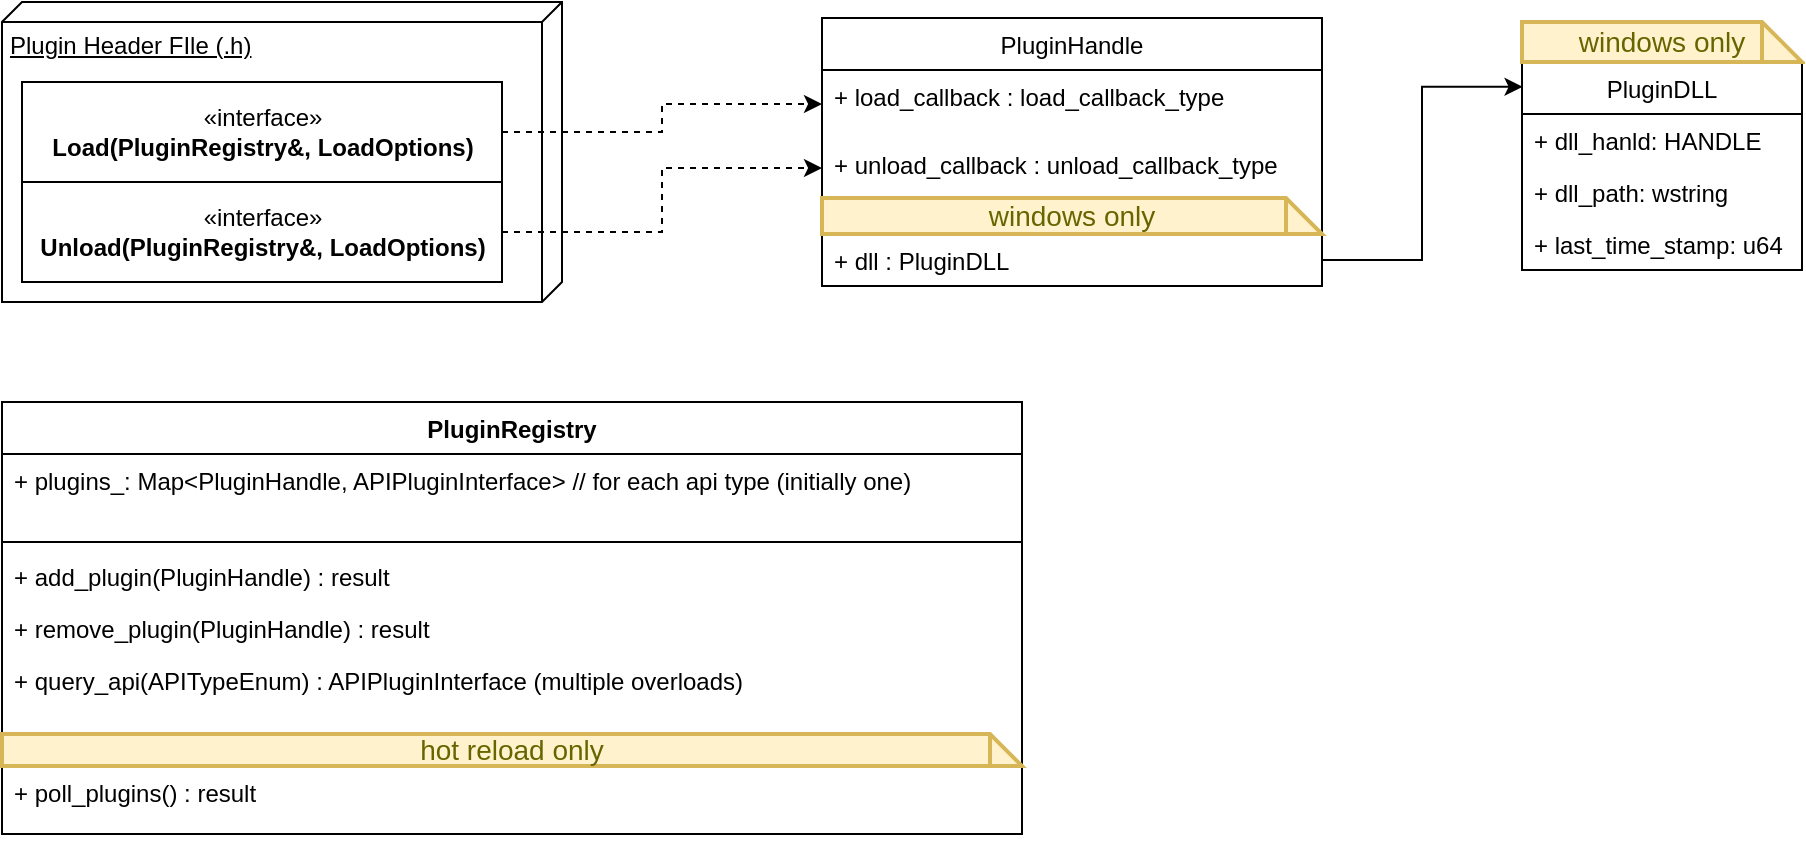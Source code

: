 <mxfile version="13.9.2" type="github">
  <diagram name="Page-1" id="5f0bae14-7c28-e335-631c-24af17079c00">
    <mxGraphModel dx="1422" dy="763" grid="1" gridSize="10" guides="1" tooltips="1" connect="1" arrows="1" fold="1" page="1" pageScale="1" pageWidth="1100" pageHeight="850" background="#ffffff" math="0" shadow="0">
      <root>
        <mxCell id="0" />
        <mxCell id="1" parent="0" />
        <mxCell id="mCeQU3a0SMr_kupnbloG-1" value="&lt;div&gt;Plugin Header FIle (.h)&lt;br&gt;&lt;/div&gt;&lt;div&gt;&lt;br&gt;&lt;/div&gt;" style="verticalAlign=top;align=left;spacingTop=8;spacingLeft=2;spacingRight=12;shape=cube;size=10;direction=south;fontStyle=4;html=1;" vertex="1" parent="1">
          <mxGeometry x="100" y="70" width="280" height="150" as="geometry" />
        </mxCell>
        <mxCell id="mCeQU3a0SMr_kupnbloG-49" style="edgeStyle=orthogonalEdgeStyle;rounded=0;orthogonalLoop=1;jettySize=auto;html=1;dashed=1;" edge="1" parent="1" source="mCeQU3a0SMr_kupnbloG-2" target="mCeQU3a0SMr_kupnbloG-43">
          <mxGeometry relative="1" as="geometry" />
        </mxCell>
        <mxCell id="mCeQU3a0SMr_kupnbloG-2" value="«interface»&lt;br&gt;&lt;div&gt;&lt;b&gt;Load(PluginRegistry&amp;amp;, LoadOptions)&lt;/b&gt;&lt;/div&gt;" style="html=1;" vertex="1" parent="1">
          <mxGeometry x="110" y="110" width="240" height="50" as="geometry" />
        </mxCell>
        <mxCell id="mCeQU3a0SMr_kupnbloG-50" style="edgeStyle=orthogonalEdgeStyle;rounded=0;orthogonalLoop=1;jettySize=auto;html=1;exitX=1;exitY=0.5;exitDx=0;exitDy=0;entryX=0;entryY=0.5;entryDx=0;entryDy=0;dashed=1;" edge="1" parent="1" source="mCeQU3a0SMr_kupnbloG-3" target="mCeQU3a0SMr_kupnbloG-44">
          <mxGeometry relative="1" as="geometry" />
        </mxCell>
        <mxCell id="mCeQU3a0SMr_kupnbloG-3" value="«interface»&lt;br&gt;&lt;div&gt;&lt;b&gt;Unload(&lt;/b&gt;&lt;b&gt;PluginRegistry&amp;amp;, LoadOptions)&lt;/b&gt;&lt;/div&gt;" style="html=1;" vertex="1" parent="1">
          <mxGeometry x="110" y="160" width="240" height="50" as="geometry" />
        </mxCell>
        <mxCell id="mCeQU3a0SMr_kupnbloG-6" value="PluginRegistry&#xa;" style="swimlane;fontStyle=1;align=center;verticalAlign=top;childLayout=stackLayout;horizontal=1;startSize=26;horizontalStack=0;resizeParent=1;resizeParentMax=0;resizeLast=0;collapsible=1;marginBottom=0;strokeColor=#000000;fillColor=#ffffff;" vertex="1" parent="1">
          <mxGeometry x="100" y="270" width="510" height="216" as="geometry" />
        </mxCell>
        <mxCell id="mCeQU3a0SMr_kupnbloG-7" value="+ plugins_: Map&lt;PluginHandle, APIPluginInterface&gt; // for each api type (initially one)" style="text;strokeColor=none;fillColor=none;align=left;verticalAlign=top;spacingLeft=4;spacingRight=4;overflow=hidden;rotatable=0;points=[[0,0.5],[1,0.5]];portConstraint=eastwest;" vertex="1" parent="mCeQU3a0SMr_kupnbloG-6">
          <mxGeometry y="26" width="510" height="34" as="geometry" />
        </mxCell>
        <mxCell id="mCeQU3a0SMr_kupnbloG-56" value="&#xa;" style="text;strokeColor=none;fillColor=none;align=left;verticalAlign=top;spacingLeft=4;spacingRight=4;overflow=hidden;rotatable=0;points=[[0,0.5],[1,0.5]];portConstraint=eastwest;" vertex="1" parent="mCeQU3a0SMr_kupnbloG-6">
          <mxGeometry y="60" width="510" height="6" as="geometry" />
        </mxCell>
        <mxCell id="mCeQU3a0SMr_kupnbloG-8" value="" style="line;strokeWidth=1;fillColor=none;align=left;verticalAlign=middle;spacingTop=-1;spacingLeft=3;spacingRight=3;rotatable=0;labelPosition=right;points=[];portConstraint=eastwest;" vertex="1" parent="mCeQU3a0SMr_kupnbloG-6">
          <mxGeometry y="66" width="510" height="8" as="geometry" />
        </mxCell>
        <mxCell id="mCeQU3a0SMr_kupnbloG-37" value="+ add_plugin(PluginHandle) : result" style="text;strokeColor=none;fillColor=none;align=left;verticalAlign=top;spacingLeft=4;spacingRight=4;overflow=hidden;rotatable=0;points=[[0,0.5],[1,0.5]];portConstraint=eastwest;" vertex="1" parent="mCeQU3a0SMr_kupnbloG-6">
          <mxGeometry y="74" width="510" height="26" as="geometry" />
        </mxCell>
        <mxCell id="mCeQU3a0SMr_kupnbloG-38" value="+ remove_plugin(PluginHandle) : result" style="text;strokeColor=none;fillColor=none;align=left;verticalAlign=top;spacingLeft=4;spacingRight=4;overflow=hidden;rotatable=0;points=[[0,0.5],[1,0.5]];portConstraint=eastwest;" vertex="1" parent="mCeQU3a0SMr_kupnbloG-6">
          <mxGeometry y="100" width="510" height="26" as="geometry" />
        </mxCell>
        <mxCell id="mCeQU3a0SMr_kupnbloG-57" value="+ query_api(APITypeEnum) : APIPluginInterface (multiple overloads)" style="text;strokeColor=none;fillColor=none;align=left;verticalAlign=top;spacingLeft=4;spacingRight=4;overflow=hidden;rotatable=0;points=[[0,0.5],[1,0.5]];portConstraint=eastwest;" vertex="1" parent="mCeQU3a0SMr_kupnbloG-6">
          <mxGeometry y="126" width="510" height="26" as="geometry" />
        </mxCell>
        <mxCell id="mCeQU3a0SMr_kupnbloG-9" value="&#xa;&#xa;" style="text;strokeColor=none;fillColor=none;align=left;verticalAlign=top;spacingLeft=4;spacingRight=4;overflow=hidden;rotatable=0;points=[[0,0.5],[1,0.5]];portConstraint=eastwest;" vertex="1" parent="mCeQU3a0SMr_kupnbloG-6">
          <mxGeometry y="152" width="510" height="14" as="geometry" />
        </mxCell>
        <mxCell id="mCeQU3a0SMr_kupnbloG-20" value="hot reload only" style="shape=note;strokeWidth=2;fontSize=14;size=20;whiteSpace=wrap;html=1;fillColor=#fff2cc;strokeColor=#d6b656;fontColor=#666600;" vertex="1" parent="mCeQU3a0SMr_kupnbloG-6">
          <mxGeometry y="166" width="510" height="16" as="geometry" />
        </mxCell>
        <mxCell id="mCeQU3a0SMr_kupnbloG-21" value="+ poll_plugins() : result&#xa;" style="text;strokeColor=none;fillColor=none;align=left;verticalAlign=top;spacingLeft=4;spacingRight=4;overflow=hidden;rotatable=0;points=[[0,0.5],[1,0.5]];portConstraint=eastwest;" vertex="1" parent="mCeQU3a0SMr_kupnbloG-6">
          <mxGeometry y="182" width="510" height="34" as="geometry" />
        </mxCell>
        <mxCell id="mCeQU3a0SMr_kupnbloG-14" value="PluginDLL" style="swimlane;fontStyle=0;childLayout=stackLayout;horizontal=1;startSize=26;fillColor=none;horizontalStack=0;resizeParent=1;resizeParentMax=0;resizeLast=0;collapsible=1;marginBottom=0;strokeColor=#000000;" vertex="1" parent="1">
          <mxGeometry x="860" y="100" width="140" height="104" as="geometry" />
        </mxCell>
        <mxCell id="mCeQU3a0SMr_kupnbloG-15" value="+ dll_hanld: HANDLE&#xa;" style="text;strokeColor=none;fillColor=none;align=left;verticalAlign=top;spacingLeft=4;spacingRight=4;overflow=hidden;rotatable=0;points=[[0,0.5],[1,0.5]];portConstraint=eastwest;" vertex="1" parent="mCeQU3a0SMr_kupnbloG-14">
          <mxGeometry y="26" width="140" height="26" as="geometry" />
        </mxCell>
        <mxCell id="mCeQU3a0SMr_kupnbloG-16" value="+ dll_path: wstring" style="text;strokeColor=none;fillColor=none;align=left;verticalAlign=top;spacingLeft=4;spacingRight=4;overflow=hidden;rotatable=0;points=[[0,0.5],[1,0.5]];portConstraint=eastwest;" vertex="1" parent="mCeQU3a0SMr_kupnbloG-14">
          <mxGeometry y="52" width="140" height="26" as="geometry" />
        </mxCell>
        <mxCell id="mCeQU3a0SMr_kupnbloG-17" value="+ last_time_stamp: u64" style="text;strokeColor=none;fillColor=none;align=left;verticalAlign=top;spacingLeft=4;spacingRight=4;overflow=hidden;rotatable=0;points=[[0,0.5],[1,0.5]];portConstraint=eastwest;" vertex="1" parent="mCeQU3a0SMr_kupnbloG-14">
          <mxGeometry y="78" width="140" height="26" as="geometry" />
        </mxCell>
        <mxCell id="mCeQU3a0SMr_kupnbloG-18" value="&lt;div&gt;windows only&lt;br&gt;&lt;/div&gt;" style="shape=note;strokeWidth=2;fontSize=14;size=20;whiteSpace=wrap;html=1;fillColor=#fff2cc;strokeColor=#d6b656;fontColor=#666600;" vertex="1" parent="1">
          <mxGeometry x="860" y="80" width="140" height="20" as="geometry" />
        </mxCell>
        <mxCell id="mCeQU3a0SMr_kupnbloG-42" value="PluginHandle" style="swimlane;fontStyle=0;childLayout=stackLayout;horizontal=1;startSize=26;fillColor=none;horizontalStack=0;resizeParent=1;resizeParentMax=0;resizeLast=0;collapsible=1;marginBottom=0;strokeColor=#000000;" vertex="1" parent="1">
          <mxGeometry x="510" y="78" width="250" height="134" as="geometry" />
        </mxCell>
        <mxCell id="mCeQU3a0SMr_kupnbloG-43" value="+ load_callback : load_callback_type" style="text;strokeColor=none;fillColor=none;align=left;verticalAlign=top;spacingLeft=4;spacingRight=4;overflow=hidden;rotatable=0;points=[[0,0.5],[1,0.5]];portConstraint=eastwest;" vertex="1" parent="mCeQU3a0SMr_kupnbloG-42">
          <mxGeometry y="26" width="250" height="34" as="geometry" />
        </mxCell>
        <mxCell id="mCeQU3a0SMr_kupnbloG-44" value="+ unload_callback : unload_callback_type" style="text;strokeColor=none;fillColor=none;align=left;verticalAlign=top;spacingLeft=4;spacingRight=4;overflow=hidden;rotatable=0;points=[[0,0.5],[1,0.5]];portConstraint=eastwest;" vertex="1" parent="mCeQU3a0SMr_kupnbloG-42">
          <mxGeometry y="60" width="250" height="30" as="geometry" />
        </mxCell>
        <mxCell id="mCeQU3a0SMr_kupnbloG-46" value="&lt;div&gt;windows only&lt;br&gt;&lt;/div&gt;" style="shape=note;strokeWidth=2;fontSize=14;size=20;whiteSpace=wrap;html=1;fillColor=#fff2cc;strokeColor=#d6b656;fontColor=#666600;" vertex="1" parent="mCeQU3a0SMr_kupnbloG-42">
          <mxGeometry y="90" width="250" height="18" as="geometry" />
        </mxCell>
        <mxCell id="mCeQU3a0SMr_kupnbloG-45" value="+ dll : PluginDLL" style="text;strokeColor=none;fillColor=none;align=left;verticalAlign=top;spacingLeft=4;spacingRight=4;overflow=hidden;rotatable=0;points=[[0,0.5],[1,0.5]];portConstraint=eastwest;" vertex="1" parent="mCeQU3a0SMr_kupnbloG-42">
          <mxGeometry y="108" width="250" height="26" as="geometry" />
        </mxCell>
        <mxCell id="mCeQU3a0SMr_kupnbloG-54" style="edgeStyle=orthogonalEdgeStyle;rounded=0;orthogonalLoop=1;jettySize=auto;html=1;exitX=1;exitY=0.5;exitDx=0;exitDy=0;entryX=0.002;entryY=0.119;entryDx=0;entryDy=0;entryPerimeter=0;strokeColor=#000000;" edge="1" parent="1" source="mCeQU3a0SMr_kupnbloG-45" target="mCeQU3a0SMr_kupnbloG-14">
          <mxGeometry relative="1" as="geometry" />
        </mxCell>
      </root>
    </mxGraphModel>
  </diagram>
</mxfile>
